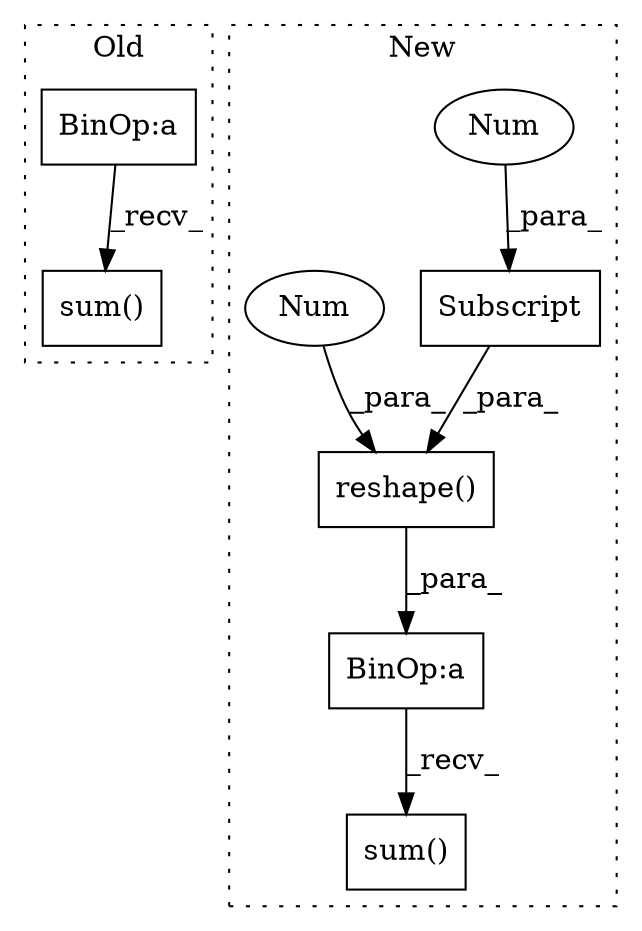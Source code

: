 digraph G {
subgraph cluster0 {
1 [label="sum()" a="75" s="9853" l="21" shape="box"];
3 [label="BinOp:a" a="82" s="9858" l="3" shape="box"];
label = "Old";
style="dotted";
}
subgraph cluster1 {
2 [label="reshape()" a="75" s="9890,9924" l="15,1" shape="box"];
4 [label="BinOp:a" a="82" s="9887" l="3" shape="box"];
5 [label="Subscript" a="63" s="9905,0" l="15,0" shape="box"];
6 [label="sum()" a="75" s="9882" l="50" shape="box"];
7 [label="Num" a="76" s="9918" l="1" shape="ellipse"];
8 [label="Num" a="76" s="9922" l="2" shape="ellipse"];
label = "New";
style="dotted";
}
2 -> 4 [label="_para_"];
3 -> 1 [label="_recv_"];
4 -> 6 [label="_recv_"];
5 -> 2 [label="_para_"];
7 -> 5 [label="_para_"];
8 -> 2 [label="_para_"];
}